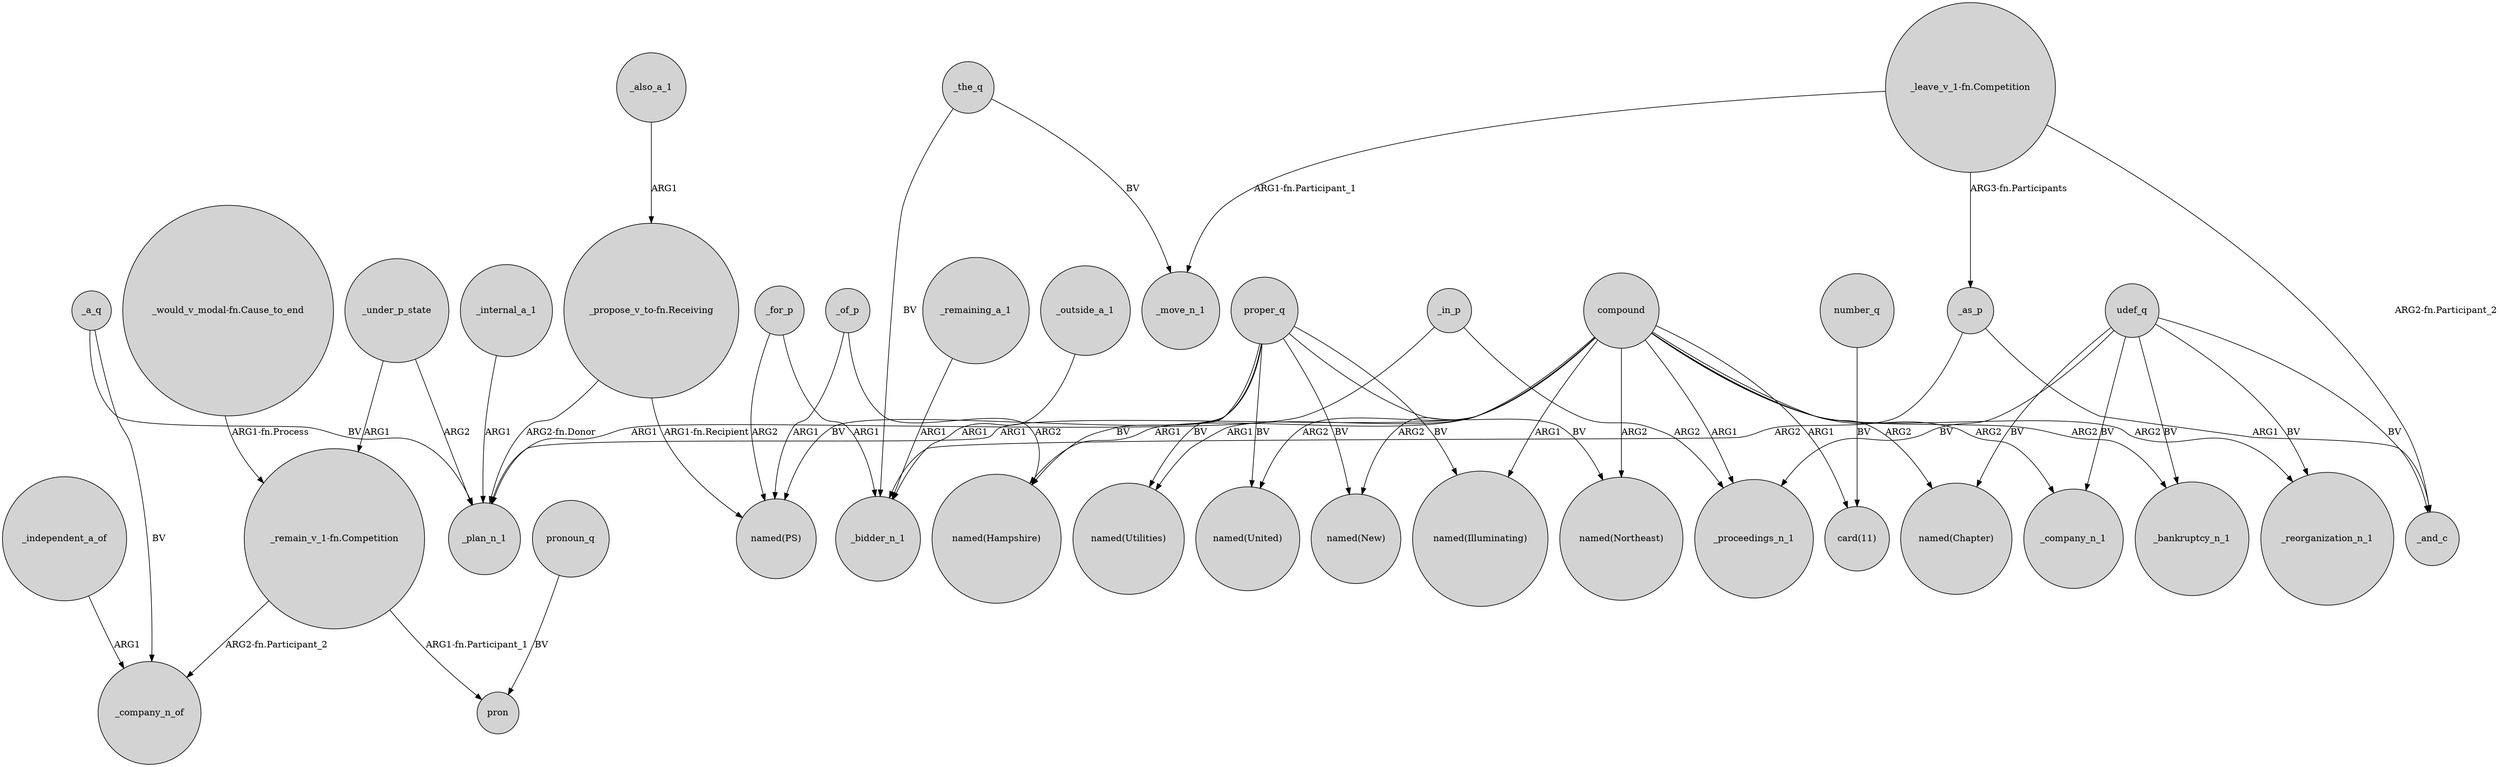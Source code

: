 digraph {
	node [shape=circle style=filled]
	_also_a_1 -> "_propose_v_to-fn.Receiving" [label=ARG1]
	proper_q -> "named(Hampshire)" [label=BV]
	_the_q -> _move_n_1 [label=BV]
	_internal_a_1 -> _plan_n_1 [label=ARG1]
	_under_p_state -> _plan_n_1 [label=ARG2]
	_a_q -> _company_n_of [label=BV]
	compound -> _reorganization_n_1 [label=ARG2]
	proper_q -> "named(United)" [label=BV]
	_in_p -> _plan_n_1 [label=ARG1]
	compound -> "named(Chapter)" [label=ARG2]
	_as_p -> _bidder_n_1 [label=ARG2]
	_remaining_a_1 -> _bidder_n_1 [label=ARG1]
	udef_q -> _company_n_1 [label=BV]
	compound -> _proceedings_n_1 [label=ARG1]
	proper_q -> "named(PS)" [label=BV]
	compound -> "named(Northeast)" [label=ARG2]
	udef_q -> "named(Chapter)" [label=BV]
	_for_p -> _bidder_n_1 [label=ARG1]
	proper_q -> "named(Illuminating)" [label=BV]
	"_remain_v_1-fn.Competition" -> pron [label="ARG1-fn.Participant_1"]
	compound -> _bankruptcy_n_1 [label=ARG2]
	compound -> "named(Utilities)" [label=ARG1]
	"_leave_v_1-fn.Competition" -> _move_n_1 [label="ARG1-fn.Participant_1"]
	compound -> _company_n_1 [label=ARG2]
	udef_q -> _and_c [label=BV]
	compound -> _plan_n_1 [label=ARG1]
	_of_p -> "named(Hampshire)" [label=ARG2]
	compound -> "card(11)" [label=ARG1]
	"_would_v_modal-fn.Cause_to_end" -> "_remain_v_1-fn.Competition" [label="ARG1-fn.Process"]
	_outside_a_1 -> _bidder_n_1 [label=ARG1]
	proper_q -> "named(New)" [label=BV]
	compound -> "named(Illuminating)" [label=ARG1]
	udef_q -> _proceedings_n_1 [label=BV]
	_in_p -> _proceedings_n_1 [label=ARG2]
	_for_p -> "named(PS)" [label=ARG2]
	"_propose_v_to-fn.Receiving" -> "named(PS)" [label="ARG1-fn.Recipient"]
	compound -> "named(United)" [label=ARG2]
	number_q -> "card(11)" [label=BV]
	"_remain_v_1-fn.Competition" -> _company_n_of [label="ARG2-fn.Participant_2"]
	_independent_a_of -> _company_n_of [label=ARG1]
	_the_q -> _bidder_n_1 [label=BV]
	_as_p -> _and_c [label=ARG1]
	udef_q -> _bankruptcy_n_1 [label=BV]
	_a_q -> _plan_n_1 [label=BV]
	udef_q -> _reorganization_n_1 [label=BV]
	compound -> "named(New)" [label=ARG2]
	pronoun_q -> pron [label=BV]
	_under_p_state -> "_remain_v_1-fn.Competition" [label=ARG1]
	compound -> "named(Hampshire)" [label=ARG1]
	"_propose_v_to-fn.Receiving" -> _plan_n_1 [label="ARG2-fn.Donor"]
	_of_p -> "named(PS)" [label=ARG1]
	proper_q -> "named(Utilities)" [label=BV]
	proper_q -> "named(Northeast)" [label=BV]
	"_leave_v_1-fn.Competition" -> _and_c [label="ARG2-fn.Participant_2"]
	"_leave_v_1-fn.Competition" -> _as_p [label="ARG3-fn.Participants"]
}
